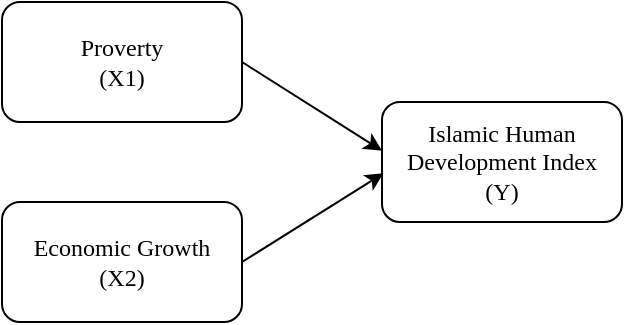 <mxfile version="22.0.6" type="github">
  <diagram name="Page-1" id="U14BwMV9wk0P_1CCDPT4">
    <mxGraphModel dx="453" dy="494" grid="1" gridSize="10" guides="1" tooltips="1" connect="1" arrows="1" fold="1" page="1" pageScale="1" pageWidth="827" pageHeight="1169" math="0" shadow="0">
      <root>
        <mxCell id="0" />
        <mxCell id="1" parent="0" />
        <mxCell id="VeK4mP1iCeMg-4jHYcrq-1" value="&lt;font face=&quot;Times New Roman&quot;&gt;Islamic Human Development Index&lt;br&gt;(Y)&lt;/font&gt;" style="rounded=1;whiteSpace=wrap;html=1;" vertex="1" parent="1">
          <mxGeometry x="310" y="160" width="120" height="60" as="geometry" />
        </mxCell>
        <mxCell id="VeK4mP1iCeMg-4jHYcrq-2" value="&lt;font face=&quot;Times New Roman&quot;&gt;Proverty&lt;br&gt;(X1)&lt;/font&gt;" style="rounded=1;whiteSpace=wrap;html=1;" vertex="1" parent="1">
          <mxGeometry x="120" y="110" width="120" height="60" as="geometry" />
        </mxCell>
        <mxCell id="VeK4mP1iCeMg-4jHYcrq-3" value="&lt;font face=&quot;Times New Roman&quot;&gt;Economic Growth&lt;br&gt;(X2)&lt;/font&gt;" style="rounded=1;whiteSpace=wrap;html=1;" vertex="1" parent="1">
          <mxGeometry x="120" y="210" width="120" height="60" as="geometry" />
        </mxCell>
        <mxCell id="VeK4mP1iCeMg-4jHYcrq-4" value="" style="endArrow=classic;html=1;rounded=0;exitX=1;exitY=0.5;exitDx=0;exitDy=0;entryX=0;entryY=0.406;entryDx=0;entryDy=0;entryPerimeter=0;" edge="1" parent="1" source="VeK4mP1iCeMg-4jHYcrq-2" target="VeK4mP1iCeMg-4jHYcrq-1">
          <mxGeometry width="50" height="50" relative="1" as="geometry">
            <mxPoint x="280" y="400" as="sourcePoint" />
            <mxPoint x="330" y="350" as="targetPoint" />
          </mxGeometry>
        </mxCell>
        <mxCell id="VeK4mP1iCeMg-4jHYcrq-5" value="" style="endArrow=classic;html=1;rounded=0;exitX=1;exitY=0.5;exitDx=0;exitDy=0;entryX=0.006;entryY=0.594;entryDx=0;entryDy=0;entryPerimeter=0;" edge="1" parent="1" source="VeK4mP1iCeMg-4jHYcrq-3" target="VeK4mP1iCeMg-4jHYcrq-1">
          <mxGeometry width="50" height="50" relative="1" as="geometry">
            <mxPoint x="250" y="150" as="sourcePoint" />
            <mxPoint x="320" y="200" as="targetPoint" />
          </mxGeometry>
        </mxCell>
      </root>
    </mxGraphModel>
  </diagram>
</mxfile>
